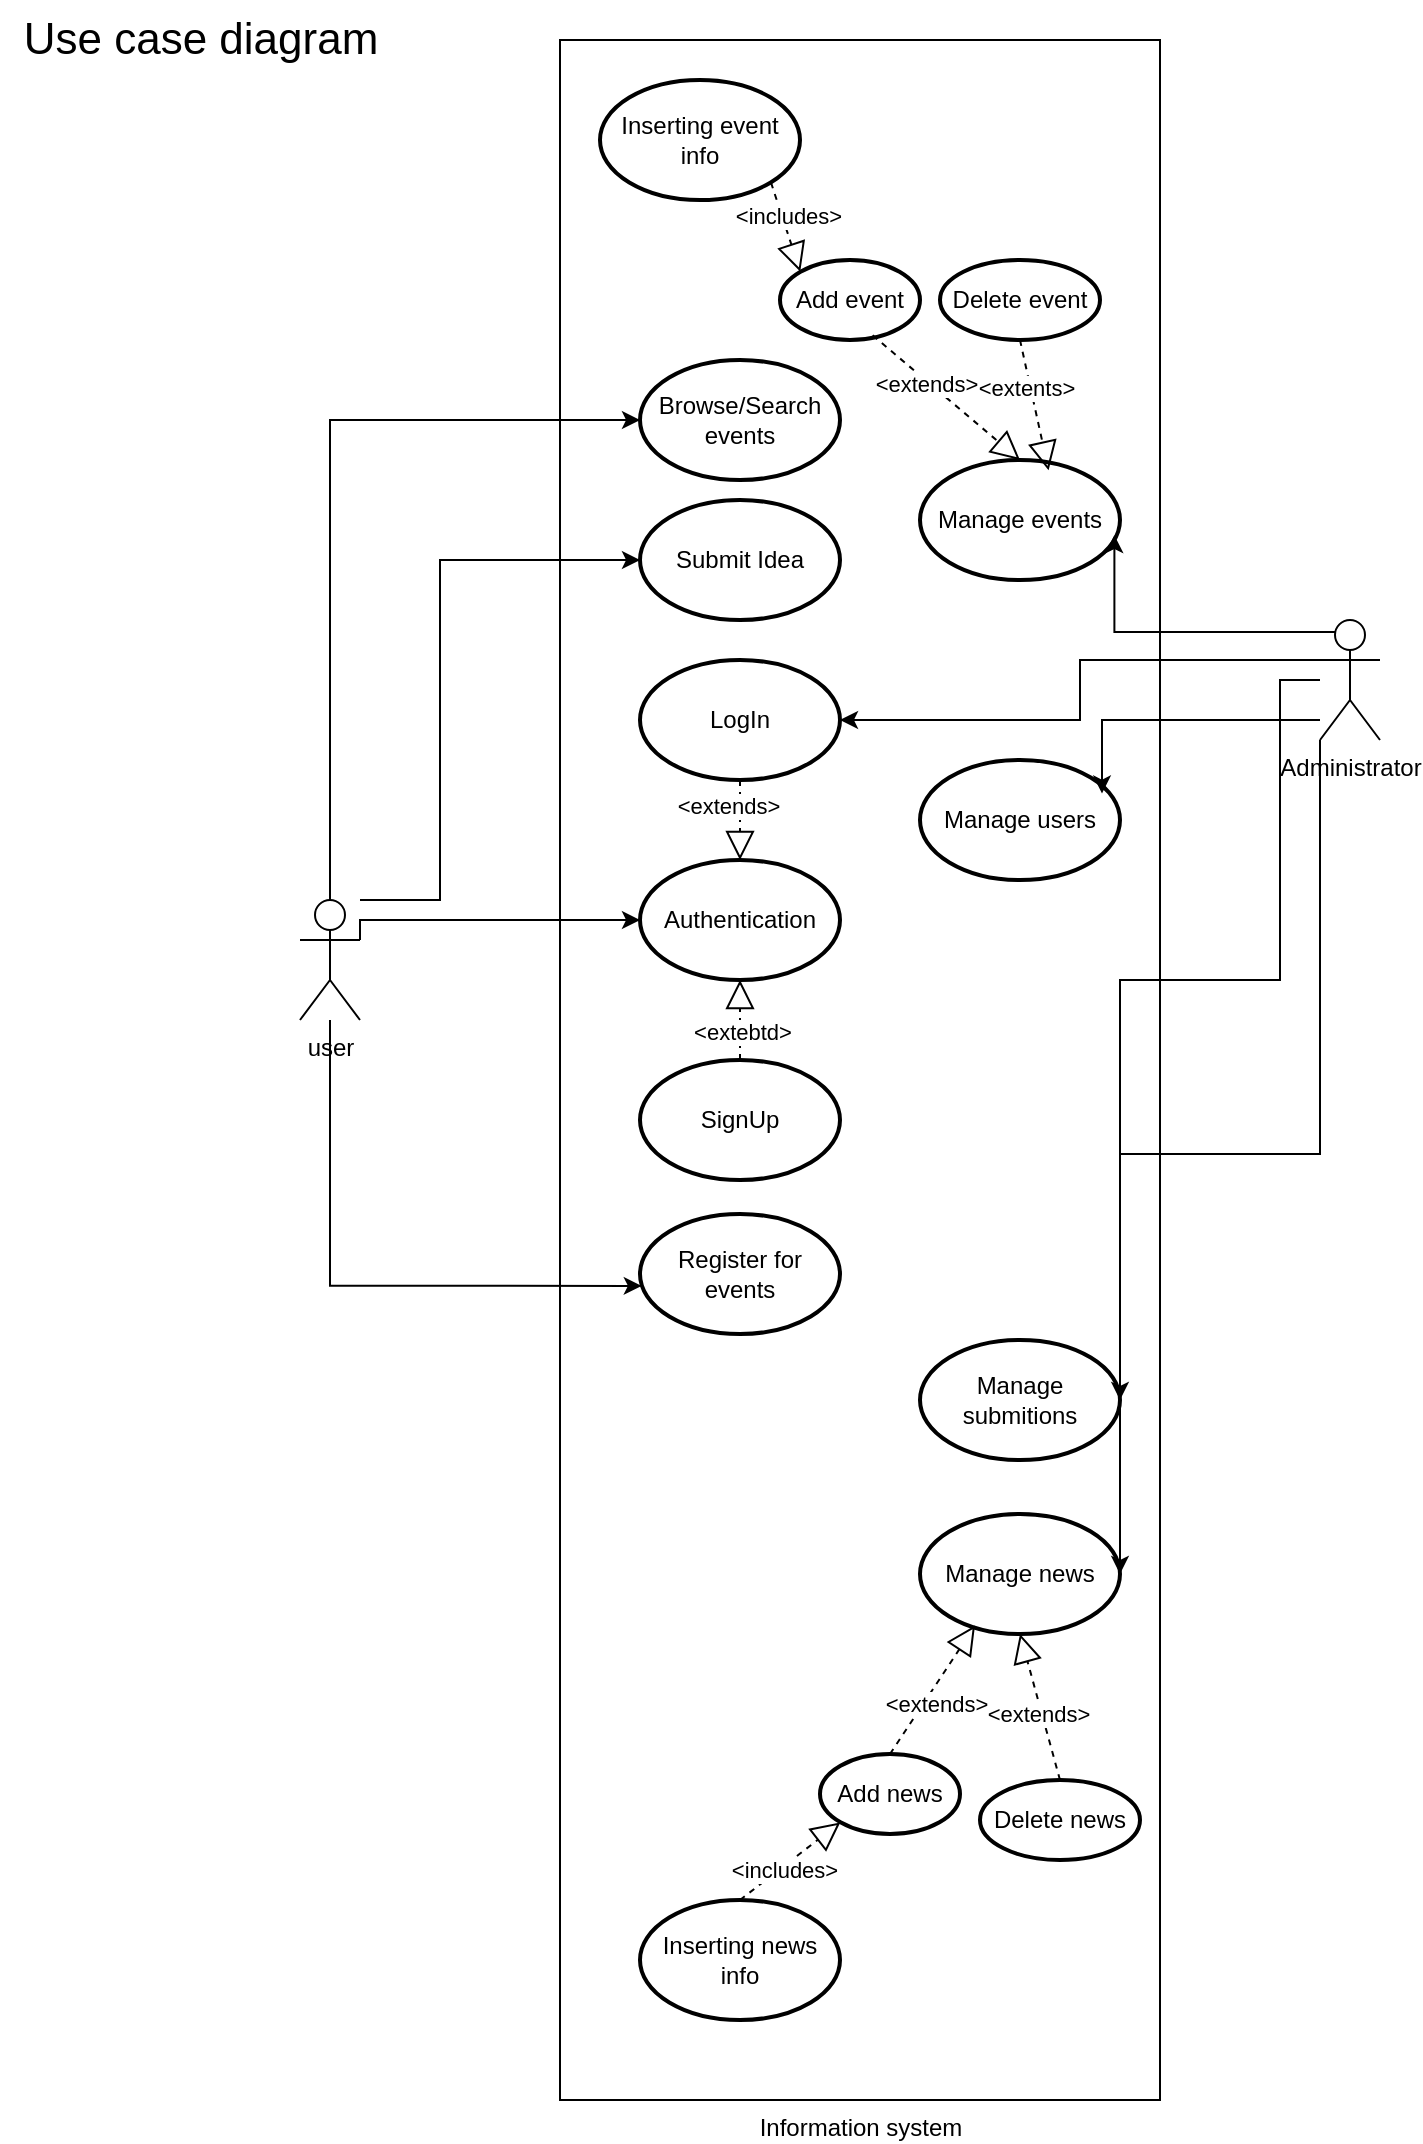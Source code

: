 <mxfile version="28.0.9">
  <diagram name="Page-1" id="wfayM1I-EyayYDTcSW82">
    <mxGraphModel dx="4753" dy="2877" grid="1" gridSize="10" guides="1" tooltips="1" connect="1" arrows="1" fold="1" page="1" pageScale="1" pageWidth="850" pageHeight="1100" math="0" shadow="0">
      <root>
        <mxCell id="0" />
        <mxCell id="1" parent="0" />
        <mxCell id="BK8zFK1SqSR6lhZ8iY9F-14" value="Information system" style="verticalLabelPosition=bottom;verticalAlign=top;html=1;shape=mxgraph.basic.rect;fillColor2=none;strokeWidth=1;size=20;indent=5;" vertex="1" parent="1">
          <mxGeometry x="300" y="30" width="300" height="1030" as="geometry" />
        </mxCell>
        <mxCell id="BK8zFK1SqSR6lhZ8iY9F-1" value="user" style="shape=umlActor;verticalLabelPosition=bottom;verticalAlign=top;html=1;" vertex="1" parent="1">
          <mxGeometry x="170" y="460" width="30" height="60" as="geometry" />
        </mxCell>
        <mxCell id="BK8zFK1SqSR6lhZ8iY9F-2" value="&lt;font style=&quot;font-size: 22px;&quot;&gt;Use case diagram&lt;/font&gt;" style="text;html=1;align=center;verticalAlign=middle;resizable=0;points=[];autosize=1;strokeColor=none;fillColor=none;" vertex="1" parent="1">
          <mxGeometry x="20" y="10" width="200" height="40" as="geometry" />
        </mxCell>
        <mxCell id="BK8zFK1SqSR6lhZ8iY9F-6" value="Authentication" style="strokeWidth=2;html=1;shape=mxgraph.flowchart.start_1;whiteSpace=wrap;" vertex="1" parent="1">
          <mxGeometry x="340" y="440" width="100" height="60" as="geometry" />
        </mxCell>
        <mxCell id="BK8zFK1SqSR6lhZ8iY9F-8" style="edgeStyle=orthogonalEdgeStyle;rounded=0;orthogonalLoop=1;jettySize=auto;html=1;exitX=1;exitY=0.333;exitDx=0;exitDy=0;exitPerimeter=0;entryX=0;entryY=0.5;entryDx=0;entryDy=0;entryPerimeter=0;" edge="1" parent="1" source="BK8zFK1SqSR6lhZ8iY9F-1" target="BK8zFK1SqSR6lhZ8iY9F-6">
          <mxGeometry relative="1" as="geometry">
            <Array as="points">
              <mxPoint x="200" y="470" />
            </Array>
          </mxGeometry>
        </mxCell>
        <mxCell id="BK8zFK1SqSR6lhZ8iY9F-9" value="LogIn" style="strokeWidth=2;html=1;shape=mxgraph.flowchart.start_1;whiteSpace=wrap;" vertex="1" parent="1">
          <mxGeometry x="340" y="340" width="100" height="60" as="geometry" />
        </mxCell>
        <mxCell id="BK8zFK1SqSR6lhZ8iY9F-10" value="" style="endArrow=block;dashed=1;endFill=0;endSize=12;html=1;rounded=0;exitX=0.5;exitY=1;exitDx=0;exitDy=0;exitPerimeter=0;entryX=0.5;entryY=0;entryDx=0;entryDy=0;entryPerimeter=0;" edge="1" parent="1" source="BK8zFK1SqSR6lhZ8iY9F-9" target="BK8zFK1SqSR6lhZ8iY9F-6">
          <mxGeometry width="160" relative="1" as="geometry">
            <mxPoint x="740" y="320" as="sourcePoint" />
            <mxPoint x="900" y="320" as="targetPoint" />
          </mxGeometry>
        </mxCell>
        <mxCell id="BK8zFK1SqSR6lhZ8iY9F-11" value="&amp;lt;extends&amp;gt;" style="edgeLabel;html=1;align=center;verticalAlign=middle;resizable=0;points=[];" vertex="1" connectable="0" parent="BK8zFK1SqSR6lhZ8iY9F-10">
          <mxGeometry x="-0.417" y="-6" relative="1" as="geometry">
            <mxPoint y="1" as="offset" />
          </mxGeometry>
        </mxCell>
        <mxCell id="BK8zFK1SqSR6lhZ8iY9F-12" value="SignUp" style="strokeWidth=2;html=1;shape=mxgraph.flowchart.start_1;whiteSpace=wrap;" vertex="1" parent="1">
          <mxGeometry x="340" y="540" width="100" height="60" as="geometry" />
        </mxCell>
        <mxCell id="BK8zFK1SqSR6lhZ8iY9F-13" value="" style="endArrow=block;dashed=1;endFill=0;endSize=12;html=1;rounded=0;exitX=0.5;exitY=0;exitDx=0;exitDy=0;exitPerimeter=0;entryX=0.5;entryY=1;entryDx=0;entryDy=0;entryPerimeter=0;" edge="1" parent="1" source="BK8zFK1SqSR6lhZ8iY9F-12" target="BK8zFK1SqSR6lhZ8iY9F-6">
          <mxGeometry width="160" relative="1" as="geometry">
            <mxPoint x="200" y="640" as="sourcePoint" />
            <mxPoint x="360" y="640" as="targetPoint" />
          </mxGeometry>
        </mxCell>
        <mxCell id="BK8zFK1SqSR6lhZ8iY9F-29" value="&amp;lt;extebtd&amp;gt;" style="edgeLabel;html=1;align=center;verticalAlign=middle;resizable=0;points=[];" vertex="1" connectable="0" parent="BK8zFK1SqSR6lhZ8iY9F-13">
          <mxGeometry x="-0.275" y="-1" relative="1" as="geometry">
            <mxPoint as="offset" />
          </mxGeometry>
        </mxCell>
        <mxCell id="BK8zFK1SqSR6lhZ8iY9F-17" value="Administrator" style="shape=umlActor;verticalLabelPosition=bottom;verticalAlign=top;html=1;" vertex="1" parent="1">
          <mxGeometry x="680" y="320" width="30" height="60" as="geometry" />
        </mxCell>
        <mxCell id="BK8zFK1SqSR6lhZ8iY9F-18" style="edgeStyle=orthogonalEdgeStyle;rounded=0;orthogonalLoop=1;jettySize=auto;html=1;exitX=0;exitY=0.333;exitDx=0;exitDy=0;exitPerimeter=0;entryX=1;entryY=0.5;entryDx=0;entryDy=0;entryPerimeter=0;" edge="1" parent="1" source="BK8zFK1SqSR6lhZ8iY9F-17" target="BK8zFK1SqSR6lhZ8iY9F-9">
          <mxGeometry relative="1" as="geometry" />
        </mxCell>
        <mxCell id="BK8zFK1SqSR6lhZ8iY9F-19" value="Manage events" style="strokeWidth=2;html=1;shape=mxgraph.flowchart.start_1;whiteSpace=wrap;" vertex="1" parent="1">
          <mxGeometry x="480" y="240" width="100" height="60" as="geometry" />
        </mxCell>
        <mxCell id="BK8zFK1SqSR6lhZ8iY9F-20" style="edgeStyle=orthogonalEdgeStyle;rounded=0;orthogonalLoop=1;jettySize=auto;html=1;exitX=0.25;exitY=0.1;exitDx=0;exitDy=0;exitPerimeter=0;entryX=0.972;entryY=0.626;entryDx=0;entryDy=0;entryPerimeter=0;" edge="1" parent="1" source="BK8zFK1SqSR6lhZ8iY9F-17" target="BK8zFK1SqSR6lhZ8iY9F-19">
          <mxGeometry relative="1" as="geometry" />
        </mxCell>
        <mxCell id="BK8zFK1SqSR6lhZ8iY9F-21" value="Manage users" style="strokeWidth=2;html=1;shape=mxgraph.flowchart.start_1;whiteSpace=wrap;" vertex="1" parent="1">
          <mxGeometry x="480" y="390" width="100" height="60" as="geometry" />
        </mxCell>
        <mxCell id="BK8zFK1SqSR6lhZ8iY9F-23" style="edgeStyle=orthogonalEdgeStyle;rounded=0;orthogonalLoop=1;jettySize=auto;html=1;entryX=0.91;entryY=0.28;entryDx=0;entryDy=0;entryPerimeter=0;" edge="1" parent="1" source="BK8zFK1SqSR6lhZ8iY9F-17" target="BK8zFK1SqSR6lhZ8iY9F-21">
          <mxGeometry relative="1" as="geometry">
            <Array as="points">
              <mxPoint x="571" y="370" />
            </Array>
          </mxGeometry>
        </mxCell>
        <mxCell id="BK8zFK1SqSR6lhZ8iY9F-24" value="Manage submitions" style="strokeWidth=2;html=1;shape=mxgraph.flowchart.start_1;whiteSpace=wrap;" vertex="1" parent="1">
          <mxGeometry x="480" y="680" width="100" height="60" as="geometry" />
        </mxCell>
        <mxCell id="BK8zFK1SqSR6lhZ8iY9F-26" style="edgeStyle=orthogonalEdgeStyle;rounded=0;orthogonalLoop=1;jettySize=auto;html=1;entryX=1;entryY=0.5;entryDx=0;entryDy=0;entryPerimeter=0;" edge="1" parent="1" source="BK8zFK1SqSR6lhZ8iY9F-17" target="BK8zFK1SqSR6lhZ8iY9F-24">
          <mxGeometry relative="1" as="geometry">
            <Array as="points">
              <mxPoint x="660" y="350" />
              <mxPoint x="660" y="500" />
            </Array>
          </mxGeometry>
        </mxCell>
        <mxCell id="BK8zFK1SqSR6lhZ8iY9F-27" value="Submit Idea" style="strokeWidth=2;html=1;shape=mxgraph.flowchart.start_1;whiteSpace=wrap;" vertex="1" parent="1">
          <mxGeometry x="340" y="260" width="100" height="60" as="geometry" />
        </mxCell>
        <mxCell id="BK8zFK1SqSR6lhZ8iY9F-28" style="edgeStyle=orthogonalEdgeStyle;rounded=0;orthogonalLoop=1;jettySize=auto;html=1;entryX=0;entryY=0.5;entryDx=0;entryDy=0;entryPerimeter=0;" edge="1" parent="1" source="BK8zFK1SqSR6lhZ8iY9F-1" target="BK8zFK1SqSR6lhZ8iY9F-27">
          <mxGeometry relative="1" as="geometry">
            <Array as="points">
              <mxPoint x="240" y="460" />
              <mxPoint x="240" y="290" />
            </Array>
          </mxGeometry>
        </mxCell>
        <mxCell id="BK8zFK1SqSR6lhZ8iY9F-30" value="Register for events" style="strokeWidth=2;html=1;shape=mxgraph.flowchart.start_1;whiteSpace=wrap;" vertex="1" parent="1">
          <mxGeometry x="340" y="617" width="100" height="60" as="geometry" />
        </mxCell>
        <mxCell id="BK8zFK1SqSR6lhZ8iY9F-31" style="edgeStyle=orthogonalEdgeStyle;rounded=0;orthogonalLoop=1;jettySize=auto;html=1;entryX=0.009;entryY=0.599;entryDx=0;entryDy=0;entryPerimeter=0;" edge="1" parent="1" source="BK8zFK1SqSR6lhZ8iY9F-1" target="BK8zFK1SqSR6lhZ8iY9F-30">
          <mxGeometry relative="1" as="geometry">
            <Array as="points">
              <mxPoint x="185" y="653" />
            </Array>
          </mxGeometry>
        </mxCell>
        <mxCell id="BK8zFK1SqSR6lhZ8iY9F-32" value="Browse/Search events" style="strokeWidth=2;html=1;shape=mxgraph.flowchart.start_1;whiteSpace=wrap;" vertex="1" parent="1">
          <mxGeometry x="340" y="190" width="100" height="60" as="geometry" />
        </mxCell>
        <mxCell id="BK8zFK1SqSR6lhZ8iY9F-33" style="edgeStyle=orthogonalEdgeStyle;rounded=0;orthogonalLoop=1;jettySize=auto;html=1;entryX=0;entryY=0.5;entryDx=0;entryDy=0;entryPerimeter=0;" edge="1" parent="1" source="BK8zFK1SqSR6lhZ8iY9F-1" target="BK8zFK1SqSR6lhZ8iY9F-32">
          <mxGeometry relative="1" as="geometry">
            <Array as="points">
              <mxPoint x="185" y="220" />
            </Array>
          </mxGeometry>
        </mxCell>
        <mxCell id="BK8zFK1SqSR6lhZ8iY9F-35" value="Manage news" style="strokeWidth=2;html=1;shape=mxgraph.flowchart.start_1;whiteSpace=wrap;" vertex="1" parent="1">
          <mxGeometry x="480" y="767" width="100" height="60" as="geometry" />
        </mxCell>
        <mxCell id="BK8zFK1SqSR6lhZ8iY9F-36" style="edgeStyle=orthogonalEdgeStyle;rounded=0;orthogonalLoop=1;jettySize=auto;html=1;entryX=1;entryY=0.5;entryDx=0;entryDy=0;entryPerimeter=0;" edge="1" parent="1" source="BK8zFK1SqSR6lhZ8iY9F-17" target="BK8zFK1SqSR6lhZ8iY9F-35">
          <mxGeometry relative="1" as="geometry">
            <Array as="points">
              <mxPoint x="680" y="587" />
            </Array>
          </mxGeometry>
        </mxCell>
        <mxCell id="BK8zFK1SqSR6lhZ8iY9F-37" value="Add event" style="strokeWidth=2;html=1;shape=mxgraph.flowchart.start_1;whiteSpace=wrap;" vertex="1" parent="1">
          <mxGeometry x="410" y="140" width="70" height="40" as="geometry" />
        </mxCell>
        <mxCell id="BK8zFK1SqSR6lhZ8iY9F-38" value="Delete event" style="strokeWidth=2;html=1;shape=mxgraph.flowchart.start_1;whiteSpace=wrap;" vertex="1" parent="1">
          <mxGeometry x="490" y="140" width="80" height="40" as="geometry" />
        </mxCell>
        <mxCell id="BK8zFK1SqSR6lhZ8iY9F-40" value="" style="endArrow=block;dashed=1;endFill=0;endSize=12;html=1;rounded=0;entryX=0.5;entryY=0;entryDx=0;entryDy=0;entryPerimeter=0;exitX=0.662;exitY=0.942;exitDx=0;exitDy=0;exitPerimeter=0;" edge="1" parent="1" source="BK8zFK1SqSR6lhZ8iY9F-37" target="BK8zFK1SqSR6lhZ8iY9F-19">
          <mxGeometry width="160" relative="1" as="geometry">
            <mxPoint x="370" y="170" as="sourcePoint" />
            <mxPoint x="530" y="170" as="targetPoint" />
          </mxGeometry>
        </mxCell>
        <mxCell id="BK8zFK1SqSR6lhZ8iY9F-41" value="&amp;lt;extends&amp;gt;" style="edgeLabel;html=1;align=center;verticalAlign=middle;resizable=0;points=[];" vertex="1" connectable="0" parent="BK8zFK1SqSR6lhZ8iY9F-40">
          <mxGeometry x="-0.268" y="-1" relative="1" as="geometry">
            <mxPoint as="offset" />
          </mxGeometry>
        </mxCell>
        <mxCell id="BK8zFK1SqSR6lhZ8iY9F-42" value="" style="endArrow=block;dashed=1;endFill=0;endSize=12;html=1;rounded=0;exitX=0.5;exitY=1;exitDx=0;exitDy=0;exitPerimeter=0;entryX=0.643;entryY=0.085;entryDx=0;entryDy=0;entryPerimeter=0;" edge="1" parent="1" source="BK8zFK1SqSR6lhZ8iY9F-38" target="BK8zFK1SqSR6lhZ8iY9F-19">
          <mxGeometry width="160" relative="1" as="geometry">
            <mxPoint x="450" y="280" as="sourcePoint" />
            <mxPoint x="610" y="280" as="targetPoint" />
          </mxGeometry>
        </mxCell>
        <mxCell id="BK8zFK1SqSR6lhZ8iY9F-43" value="&amp;lt;extents&amp;gt;" style="edgeLabel;html=1;align=center;verticalAlign=middle;resizable=0;points=[];" vertex="1" connectable="0" parent="BK8zFK1SqSR6lhZ8iY9F-42">
          <mxGeometry x="-0.29" y="-2" relative="1" as="geometry">
            <mxPoint as="offset" />
          </mxGeometry>
        </mxCell>
        <mxCell id="BK8zFK1SqSR6lhZ8iY9F-44" value="Inserting event info" style="strokeWidth=2;html=1;shape=mxgraph.flowchart.start_1;whiteSpace=wrap;" vertex="1" parent="1">
          <mxGeometry x="320" y="50" width="100" height="60" as="geometry" />
        </mxCell>
        <mxCell id="BK8zFK1SqSR6lhZ8iY9F-45" value="" style="endArrow=block;dashed=1;endFill=0;endSize=12;html=1;rounded=0;exitX=0.855;exitY=0.855;exitDx=0;exitDy=0;exitPerimeter=0;entryX=0.145;entryY=0.145;entryDx=0;entryDy=0;entryPerimeter=0;" edge="1" parent="1" source="BK8zFK1SqSR6lhZ8iY9F-44" target="BK8zFK1SqSR6lhZ8iY9F-37">
          <mxGeometry width="160" relative="1" as="geometry">
            <mxPoint x="400" y="120" as="sourcePoint" />
            <mxPoint x="560" y="120" as="targetPoint" />
          </mxGeometry>
        </mxCell>
        <mxCell id="BK8zFK1SqSR6lhZ8iY9F-46" value="&amp;lt;includes&amp;gt;" style="edgeLabel;html=1;align=center;verticalAlign=middle;resizable=0;points=[];" vertex="1" connectable="0" parent="BK8zFK1SqSR6lhZ8iY9F-45">
          <mxGeometry x="-0.241" y="3" relative="1" as="geometry">
            <mxPoint as="offset" />
          </mxGeometry>
        </mxCell>
        <mxCell id="BK8zFK1SqSR6lhZ8iY9F-47" value="Add news" style="strokeWidth=2;html=1;shape=mxgraph.flowchart.start_1;whiteSpace=wrap;" vertex="1" parent="1">
          <mxGeometry x="430" y="887" width="70" height="40" as="geometry" />
        </mxCell>
        <mxCell id="BK8zFK1SqSR6lhZ8iY9F-48" value="Delete news" style="strokeWidth=2;html=1;shape=mxgraph.flowchart.start_1;whiteSpace=wrap;" vertex="1" parent="1">
          <mxGeometry x="510" y="900" width="80" height="40" as="geometry" />
        </mxCell>
        <mxCell id="BK8zFK1SqSR6lhZ8iY9F-49" value="Inserting news info" style="strokeWidth=2;html=1;shape=mxgraph.flowchart.start_1;whiteSpace=wrap;" vertex="1" parent="1">
          <mxGeometry x="340" y="960" width="100" height="60" as="geometry" />
        </mxCell>
        <mxCell id="BK8zFK1SqSR6lhZ8iY9F-50" value="" style="endArrow=block;dashed=1;endFill=0;endSize=12;html=1;rounded=0;exitX=0.5;exitY=0;exitDx=0;exitDy=0;exitPerimeter=0;entryX=0.275;entryY=0.93;entryDx=0;entryDy=0;entryPerimeter=0;" edge="1" parent="1" source="BK8zFK1SqSR6lhZ8iY9F-47" target="BK8zFK1SqSR6lhZ8iY9F-35">
          <mxGeometry width="160" relative="1" as="geometry">
            <mxPoint x="410" y="630" as="sourcePoint" />
            <mxPoint x="570" y="630" as="targetPoint" />
          </mxGeometry>
        </mxCell>
        <mxCell id="BK8zFK1SqSR6lhZ8iY9F-51" value="&amp;lt;extends&amp;gt;" style="edgeLabel;html=1;align=center;verticalAlign=middle;resizable=0;points=[];" vertex="1" connectable="0" parent="BK8zFK1SqSR6lhZ8iY9F-50">
          <mxGeometry x="-0.148" y="-5" relative="1" as="geometry">
            <mxPoint as="offset" />
          </mxGeometry>
        </mxCell>
        <mxCell id="BK8zFK1SqSR6lhZ8iY9F-52" value="" style="endArrow=block;dashed=1;endFill=0;endSize=12;html=1;rounded=0;exitX=0.5;exitY=0;exitDx=0;exitDy=0;exitPerimeter=0;entryX=0.5;entryY=1;entryDx=0;entryDy=0;entryPerimeter=0;" edge="1" parent="1" source="BK8zFK1SqSR6lhZ8iY9F-48" target="BK8zFK1SqSR6lhZ8iY9F-35">
          <mxGeometry width="160" relative="1" as="geometry">
            <mxPoint x="530" y="660" as="sourcePoint" />
            <mxPoint x="520" y="620" as="targetPoint" />
          </mxGeometry>
        </mxCell>
        <mxCell id="BK8zFK1SqSR6lhZ8iY9F-53" value="&amp;lt;extends&amp;gt;" style="edgeLabel;html=1;align=center;verticalAlign=middle;resizable=0;points=[];" vertex="1" connectable="0" parent="BK8zFK1SqSR6lhZ8iY9F-52">
          <mxGeometry x="-0.104" y="1" relative="1" as="geometry">
            <mxPoint x="-1" y="-1" as="offset" />
          </mxGeometry>
        </mxCell>
        <mxCell id="BK8zFK1SqSR6lhZ8iY9F-54" value="" style="endArrow=block;dashed=1;endFill=0;endSize=12;html=1;rounded=0;exitX=0.5;exitY=0;exitDx=0;exitDy=0;exitPerimeter=0;entryX=0.145;entryY=0.855;entryDx=0;entryDy=0;entryPerimeter=0;" edge="1" parent="1" source="BK8zFK1SqSR6lhZ8iY9F-49" target="BK8zFK1SqSR6lhZ8iY9F-47">
          <mxGeometry width="160" relative="1" as="geometry">
            <mxPoint x="390" y="710" as="sourcePoint" />
            <mxPoint x="550" y="710" as="targetPoint" />
          </mxGeometry>
        </mxCell>
        <mxCell id="BK8zFK1SqSR6lhZ8iY9F-55" value="&amp;lt;includes&amp;gt;" style="edgeLabel;html=1;align=center;verticalAlign=middle;resizable=0;points=[];" vertex="1" connectable="0" parent="BK8zFK1SqSR6lhZ8iY9F-54">
          <mxGeometry x="-0.149" y="-1" relative="1" as="geometry">
            <mxPoint as="offset" />
          </mxGeometry>
        </mxCell>
      </root>
    </mxGraphModel>
  </diagram>
</mxfile>

